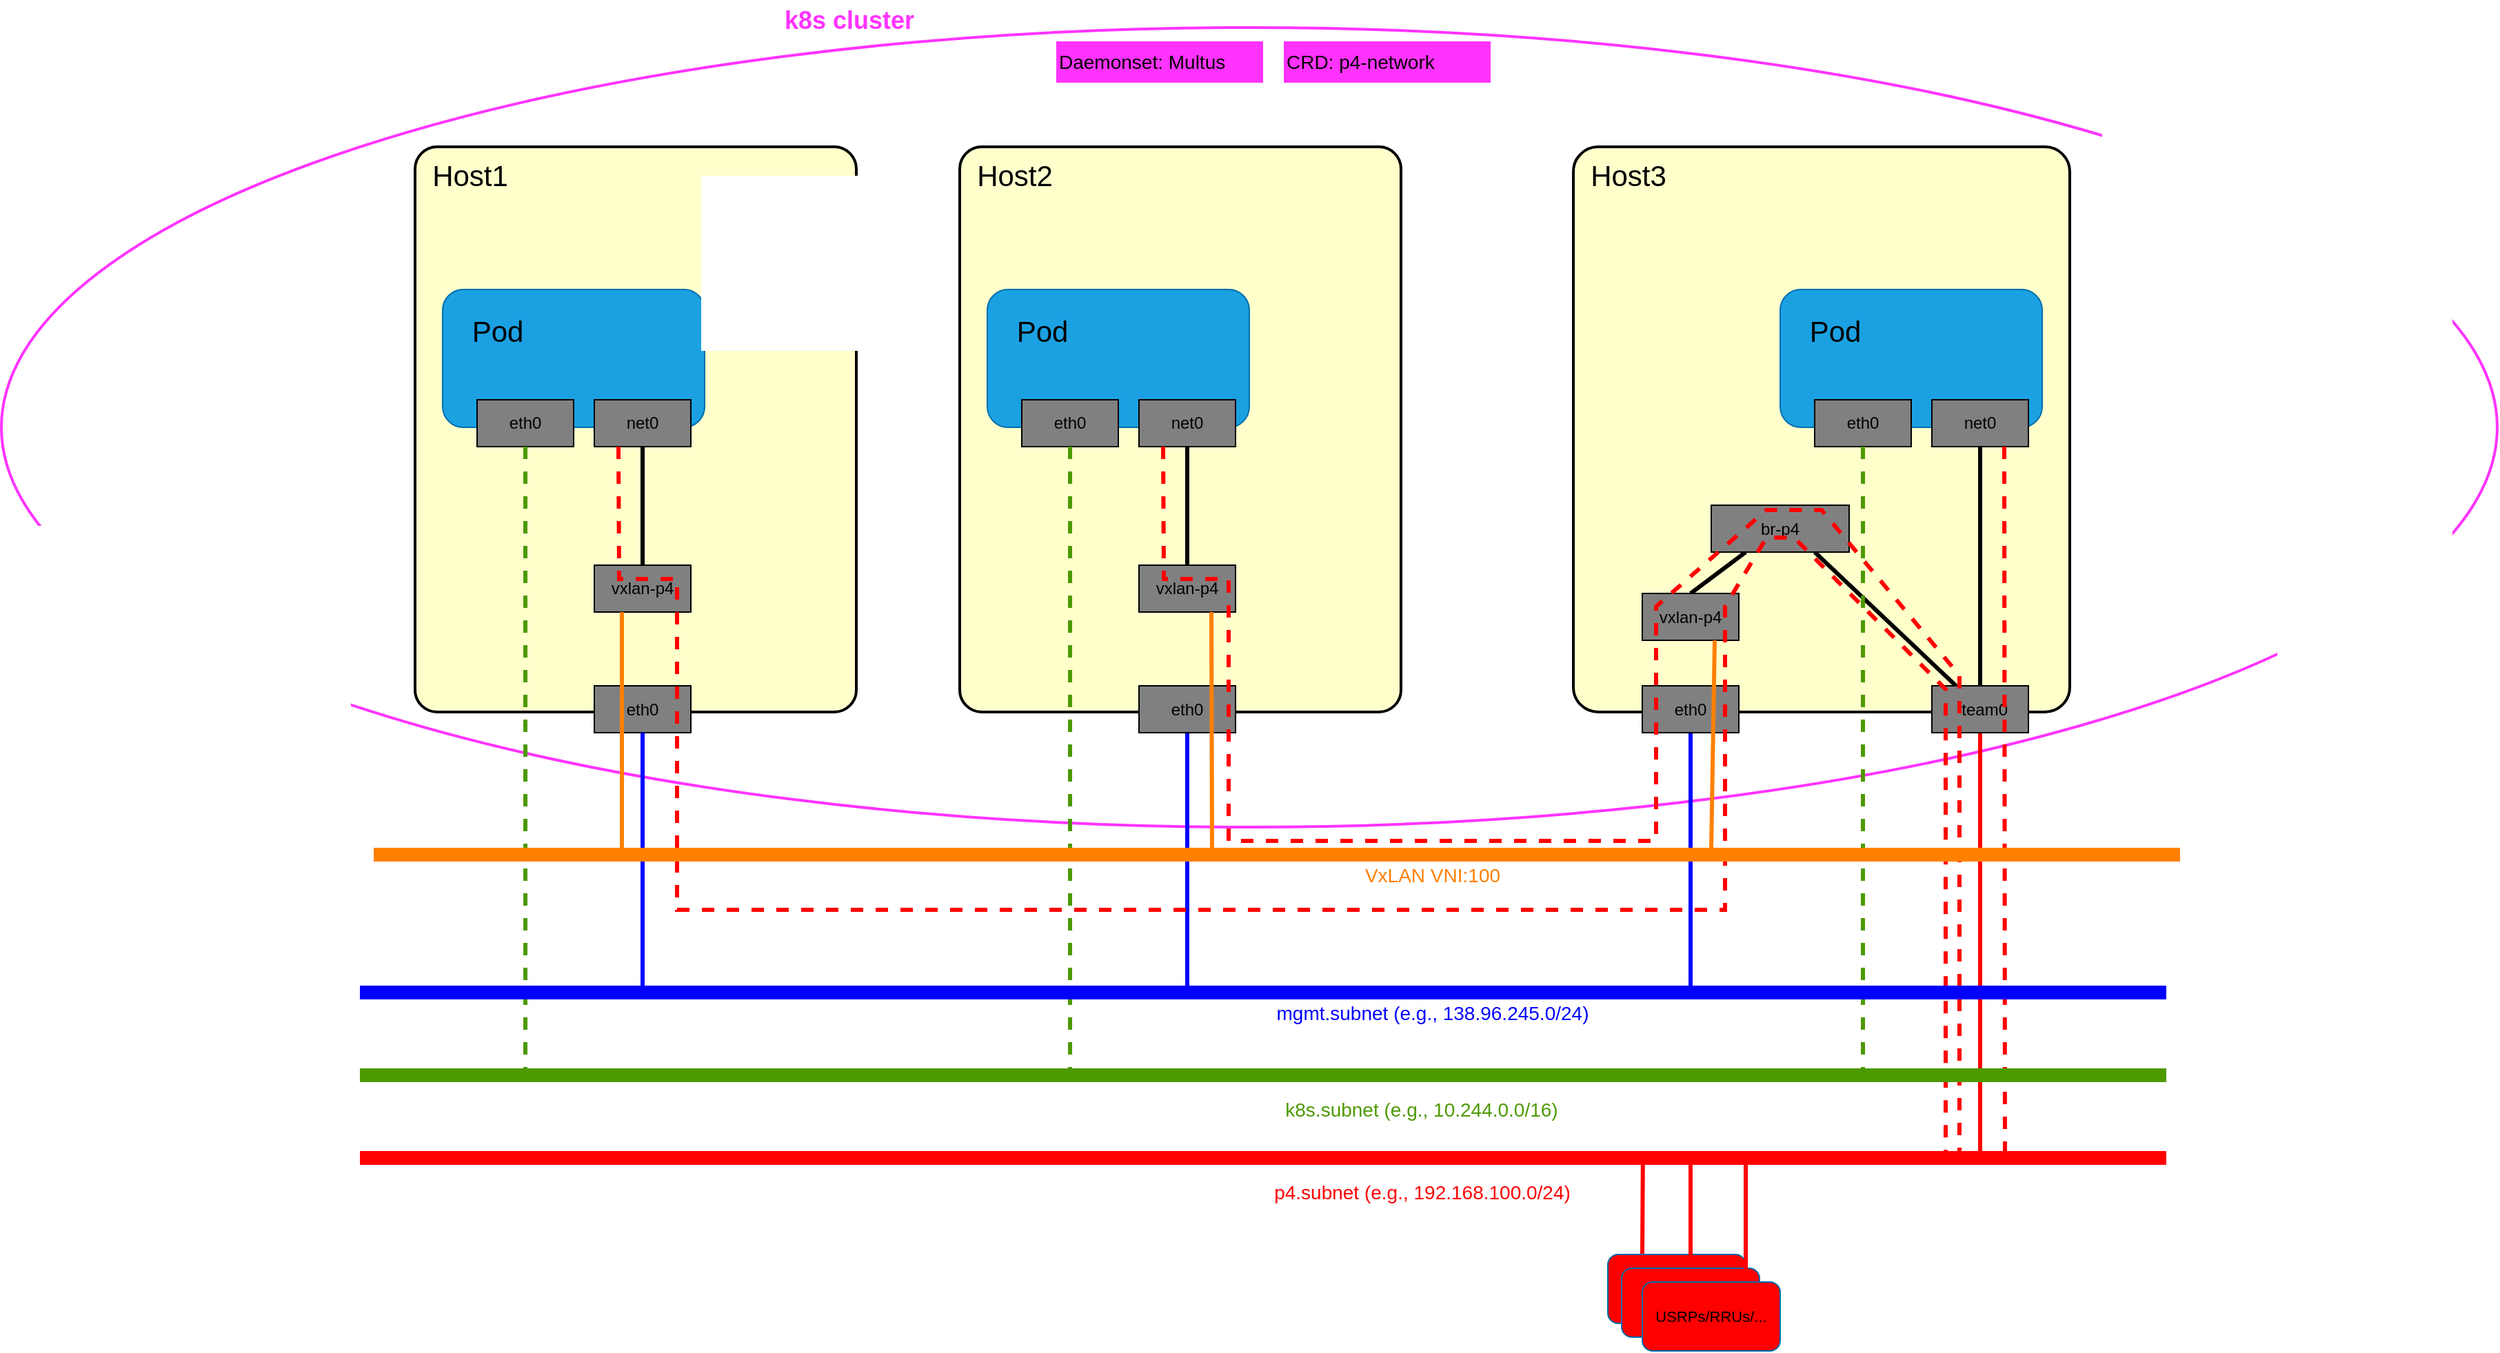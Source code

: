 <mxfile>
    <diagram id="pa_8e8FFVIWdks0BZCUr" name="Page-1">
        <mxGraphModel dx="2514" dy="1085" grid="1" gridSize="10" guides="1" tooltips="1" connect="1" arrows="1" fold="1" page="1" pageScale="1" pageWidth="827" pageHeight="1169" math="0" shadow="0">
            <root>
                <mxCell id="0"/>
                <mxCell id="1" parent="0"/>
                <mxCell id="77" value="" style="ellipse;whiteSpace=wrap;html=1;fontSize=11;fontColor=#000000;strokeColor=#FF33FF;strokeWidth=2;fillColor=none;" parent="1" vertex="1">
                    <mxGeometry x="-540" y="60" width="1810" height="580" as="geometry"/>
                </mxCell>
                <mxCell id="39" value="" style="rounded=1;whiteSpace=wrap;html=1;fontSize=14;fontColor=#ffffff;strokeColor=#000000;fillColor=#FFFFCC;arcSize=5;strokeWidth=2;" parent="1" vertex="1">
                    <mxGeometry x="600" y="146.5" width="360" height="410" as="geometry"/>
                </mxCell>
                <mxCell id="40" value="Host3" style="text;html=1;align=center;verticalAlign=middle;whiteSpace=wrap;rounded=0;fontColor=#000000;fontSize=21;" parent="1" vertex="1">
                    <mxGeometry x="610" y="151.5" width="60" height="30" as="geometry"/>
                </mxCell>
                <mxCell id="20" value="" style="rounded=1;whiteSpace=wrap;html=1;fontSize=14;fontColor=#ffffff;strokeColor=#000000;fillColor=#FFFFCC;arcSize=5;strokeWidth=2;" parent="1" vertex="1">
                    <mxGeometry x="155" y="146.5" width="320" height="410" as="geometry"/>
                </mxCell>
                <mxCell id="11" value="Daemonset: Multus" style="text;html=1;strokeColor=none;fillColor=#FF33FF;align=left;verticalAlign=middle;whiteSpace=wrap;rounded=0;fontSize=14;fontColor=#000000;" parent="1" vertex="1">
                    <mxGeometry x="225" y="70" width="150" height="30" as="geometry"/>
                </mxCell>
                <mxCell id="12" value="" style="rounded=1;whiteSpace=wrap;html=1;fillColor=#1ba1e2;fontColor=#ffffff;strokeColor=#006EAF;" parent="1" vertex="1">
                    <mxGeometry x="175" y="250" width="190" height="100" as="geometry"/>
                </mxCell>
                <mxCell id="13" value="Pod" style="text;html=1;align=center;verticalAlign=middle;whiteSpace=wrap;rounded=0;fontColor=#000000;fontSize=21;" parent="1" vertex="1">
                    <mxGeometry x="185" y="265" width="60" height="30" as="geometry"/>
                </mxCell>
                <mxCell id="16" value="eth0" style="rounded=0;whiteSpace=wrap;html=1;fillColor=#808080;strokeColor=#000000;" parent="1" vertex="1">
                    <mxGeometry x="200" y="330" width="70" height="34" as="geometry"/>
                </mxCell>
                <mxCell id="22" style="edgeStyle=none;html=1;exitX=0.5;exitY=1;exitDx=0;exitDy=0;entryX=0.5;entryY=0;entryDx=0;entryDy=0;fontSize=14;fontColor=#000000;rounded=0;endArrow=none;endFill=0;strokeWidth=3;strokeColor=#000000;" parent="1" source="17" target="21" edge="1">
                    <mxGeometry relative="1" as="geometry"/>
                </mxCell>
                <mxCell id="17" value="net0" style="rounded=0;whiteSpace=wrap;html=1;fillColor=#808080;strokeColor=#000000;" parent="1" vertex="1">
                    <mxGeometry x="285" y="330" width="70" height="34" as="geometry"/>
                </mxCell>
                <mxCell id="19" value="CRD: p4-network" style="text;html=1;strokeColor=none;fillColor=#FF33FF;align=left;verticalAlign=middle;whiteSpace=wrap;rounded=0;fontSize=14;fontColor=#000000;" parent="1" vertex="1">
                    <mxGeometry x="390" y="70" width="150" height="30" as="geometry"/>
                </mxCell>
                <mxCell id="21" value="vxlan-p4" style="rounded=0;whiteSpace=wrap;html=1;fillColor=#808080;strokeColor=#000000;" parent="1" vertex="1">
                    <mxGeometry x="285" y="450" width="70" height="34" as="geometry"/>
                </mxCell>
                <mxCell id="23" value="Host2" style="text;html=1;align=center;verticalAlign=middle;whiteSpace=wrap;rounded=0;fontColor=#000000;fontSize=21;" parent="1" vertex="1">
                    <mxGeometry x="165" y="151.5" width="60" height="30" as="geometry"/>
                </mxCell>
                <mxCell id="54" style="edgeStyle=none;curved=1;html=1;exitX=0.5;exitY=1;exitDx=0;exitDy=0;fontSize=14;fontColor=#0000FF;endArrow=none;endFill=0;strokeColor=#0000FF;strokeWidth=3;" parent="1" source="24" edge="1">
                    <mxGeometry relative="1" as="geometry">
                        <mxPoint x="320" y="760" as="targetPoint"/>
                    </mxGeometry>
                </mxCell>
                <mxCell id="24" value="eth0" style="rounded=0;whiteSpace=wrap;html=1;fillColor=#808080;strokeColor=#000000;" parent="1" vertex="1">
                    <mxGeometry x="285" y="537.5" width="70" height="34" as="geometry"/>
                </mxCell>
                <mxCell id="36" style="edgeStyle=none;rounded=0;html=1;exitX=0.5;exitY=0;exitDx=0;exitDy=0;entryX=0.25;entryY=1;entryDx=0;entryDy=0;fontSize=14;fontColor=#000000;endArrow=none;endFill=0;strokeColor=#000000;strokeWidth=3;" parent="1" source="31" target="34" edge="1">
                    <mxGeometry relative="1" as="geometry"/>
                </mxCell>
                <mxCell id="31" value="vxlan-p4" style="rounded=0;whiteSpace=wrap;html=1;fillColor=#808080;strokeColor=#000000;" parent="1" vertex="1">
                    <mxGeometry x="650" y="470.5" width="70" height="34" as="geometry"/>
                </mxCell>
                <mxCell id="37" style="edgeStyle=none;rounded=0;html=1;exitX=0.75;exitY=1;exitDx=0;exitDy=0;entryX=0.25;entryY=0;entryDx=0;entryDy=0;fontSize=14;fontColor=#000000;endArrow=none;endFill=0;strokeColor=#000000;strokeWidth=3;" parent="1" source="34" target="35" edge="1">
                    <mxGeometry relative="1" as="geometry"/>
                </mxCell>
                <mxCell id="34" value="br-p4" style="rounded=0;whiteSpace=wrap;html=1;fillColor=#808080;strokeColor=#000000;" parent="1" vertex="1">
                    <mxGeometry x="700" y="406.5" width="100" height="34" as="geometry"/>
                </mxCell>
                <mxCell id="51" style="edgeStyle=none;curved=1;html=1;exitX=0.5;exitY=1;exitDx=0;exitDy=0;fontSize=14;fontColor=#4D9900;endArrow=none;endFill=0;strokeColor=#FF0000;strokeWidth=3;" parent="1" source="35" edge="1">
                    <mxGeometry relative="1" as="geometry">
                        <mxPoint x="895" y="880" as="targetPoint"/>
                    </mxGeometry>
                </mxCell>
                <mxCell id="35" value="&amp;nbsp; team0" style="rounded=0;whiteSpace=wrap;html=1;fillColor=#808080;strokeColor=#000000;" parent="1" vertex="1">
                    <mxGeometry x="860" y="537.5" width="70" height="34" as="geometry"/>
                </mxCell>
                <mxCell id="41" value="" style="endArrow=none;html=1;rounded=0;fontSize=14;fontColor=#000000;strokeColor=#FF0000;strokeWidth=10;" parent="1" edge="1">
                    <mxGeometry width="50" height="50" relative="1" as="geometry">
                        <mxPoint x="-280" y="880" as="sourcePoint"/>
                        <mxPoint x="1030" y="880" as="targetPoint"/>
                    </mxGeometry>
                </mxCell>
                <mxCell id="42" value="p4.subnet (e.g., 192.168.100.0/24)" style="text;html=1;strokeColor=none;fillColor=none;align=center;verticalAlign=middle;whiteSpace=wrap;rounded=0;fontSize=14;fontColor=#FF0000;" parent="1" vertex="1">
                    <mxGeometry x="347.5" y="890" width="285" height="30" as="geometry"/>
                </mxCell>
                <mxCell id="55" style="edgeStyle=none;curved=1;html=1;exitX=0.5;exitY=1;exitDx=0;exitDy=0;fontSize=14;fontColor=#0000FF;endArrow=none;endFill=0;strokeColor=#0000FF;strokeWidth=3;" parent="1" source="46" edge="1">
                    <mxGeometry relative="1" as="geometry">
                        <mxPoint x="685" y="760" as="targetPoint"/>
                    </mxGeometry>
                </mxCell>
                <mxCell id="46" value="eth0" style="rounded=0;whiteSpace=wrap;html=1;fillColor=#808080;strokeColor=#000000;" parent="1" vertex="1">
                    <mxGeometry x="650" y="537.5" width="70" height="34" as="geometry"/>
                </mxCell>
                <mxCell id="45" style="edgeStyle=none;html=1;exitX=0.75;exitY=1;exitDx=0;exitDy=0;fontSize=14;fontColor=#000000;endArrow=none;endFill=0;strokeColor=#FF8000;strokeWidth=3;rounded=0;" parent="1" source="21" edge="1">
                    <mxGeometry relative="1" as="geometry">
                        <Array as="points"/>
                        <mxPoint x="338" y="660" as="targetPoint"/>
                    </mxGeometry>
                </mxCell>
                <mxCell id="48" value="k8s.subnet (e.g., 10.244.0.0/16)" style="text;html=1;strokeColor=none;fillColor=none;align=center;verticalAlign=middle;whiteSpace=wrap;rounded=0;fontSize=14;fontColor=#4D9900;" parent="1" vertex="1">
                    <mxGeometry x="340" y="830" width="300" height="30" as="geometry"/>
                </mxCell>
                <mxCell id="49" style="edgeStyle=none;html=1;exitX=0.5;exitY=1;exitDx=0;exitDy=0;dashed=1;fontSize=14;fontColor=#4D9900;endArrow=none;endFill=0;strokeColor=#4D9900;strokeWidth=3;rounded=0;" parent="1" source="16" edge="1">
                    <mxGeometry relative="1" as="geometry">
                        <mxPoint x="235" y="820" as="targetPoint"/>
                        <Array as="points"/>
                    </mxGeometry>
                </mxCell>
                <mxCell id="53" value="mgmt.subnet (e.g., 138.96.245.0/24)" style="text;html=1;strokeColor=none;fillColor=none;align=center;verticalAlign=middle;whiteSpace=wrap;rounded=0;fontSize=14;fontColor=#0000FF;" parent="1" vertex="1">
                    <mxGeometry x="347.5" y="760" width="300" height="30" as="geometry"/>
                </mxCell>
                <mxCell id="57" style="edgeStyle=none;html=1;exitX=0.25;exitY=1;exitDx=0;exitDy=0;fontSize=14;fontColor=#0000FF;endArrow=none;endFill=0;strokeColor=#FF0000;strokeWidth=3;dashed=1;rounded=0;" parent="1" source="17" edge="1">
                    <mxGeometry relative="1" as="geometry">
                        <mxPoint x="880" y="880" as="targetPoint"/>
                        <Array as="points">
                            <mxPoint x="303" y="460"/>
                            <mxPoint x="350" y="460"/>
                            <mxPoint x="350" y="650"/>
                            <mxPoint x="660" y="650"/>
                            <mxPoint x="660" y="480"/>
                            <mxPoint x="740" y="410"/>
                            <mxPoint x="780" y="410"/>
                            <mxPoint x="880" y="530"/>
                        </Array>
                    </mxGeometry>
                </mxCell>
                <mxCell id="62" style="edgeStyle=none;rounded=0;html=1;exitX=0.25;exitY=0;exitDx=0;exitDy=0;fontSize=11;fontColor=#000000;endArrow=none;endFill=0;strokeColor=#FF0000;strokeWidth=3;" parent="1" source="58" edge="1">
                    <mxGeometry relative="1" as="geometry">
                        <mxPoint x="650.429" y="880" as="targetPoint"/>
                    </mxGeometry>
                </mxCell>
                <mxCell id="58" value="" style="rounded=1;whiteSpace=wrap;html=1;fillColor=#FF0000;fontColor=#ffffff;strokeColor=#006EAF;" parent="1" vertex="1">
                    <mxGeometry x="625" y="950" width="100" height="50" as="geometry"/>
                </mxCell>
                <mxCell id="63" style="edgeStyle=none;rounded=0;html=1;exitX=0.5;exitY=0;exitDx=0;exitDy=0;fontSize=11;fontColor=#000000;endArrow=none;endFill=0;strokeColor=#FF0000;strokeWidth=3;" parent="1" source="59" edge="1">
                    <mxGeometry relative="1" as="geometry">
                        <mxPoint x="685" y="880" as="targetPoint"/>
                    </mxGeometry>
                </mxCell>
                <mxCell id="59" value="" style="rounded=1;whiteSpace=wrap;html=1;fillColor=#FF0000;fontColor=#ffffff;strokeColor=#006EAF;" parent="1" vertex="1">
                    <mxGeometry x="635" y="960" width="100" height="50" as="geometry"/>
                </mxCell>
                <mxCell id="64" style="edgeStyle=none;rounded=0;html=1;exitX=0.75;exitY=0;exitDx=0;exitDy=0;fontSize=11;fontColor=#000000;endArrow=none;endFill=0;strokeColor=#FF0000;strokeWidth=3;" parent="1" source="60" edge="1">
                    <mxGeometry relative="1" as="geometry">
                        <mxPoint x="725" y="880" as="targetPoint"/>
                    </mxGeometry>
                </mxCell>
                <mxCell id="60" value="" style="rounded=1;whiteSpace=wrap;html=1;fillColor=#FF0000;fontColor=#ffffff;strokeColor=#006EAF;" parent="1" vertex="1">
                    <mxGeometry x="650" y="970" width="100" height="50" as="geometry"/>
                </mxCell>
                <mxCell id="61" value="USRPs/RRUs/..." style="text;html=1;strokeColor=none;fillColor=none;align=center;verticalAlign=middle;whiteSpace=wrap;rounded=0;fontSize=11;fontColor=#000000;" parent="1" vertex="1">
                    <mxGeometry x="670" y="980" width="60" height="30" as="geometry"/>
                </mxCell>
                <mxCell id="65" value="" style="rounded=1;whiteSpace=wrap;html=1;fontSize=14;fontColor=#ffffff;strokeColor=#000000;fillColor=#FFFFCC;arcSize=5;strokeWidth=2;" parent="1" vertex="1">
                    <mxGeometry x="-240" y="146.5" width="320" height="410" as="geometry"/>
                </mxCell>
                <mxCell id="66" value="" style="rounded=1;whiteSpace=wrap;html=1;fillColor=#1ba1e2;fontColor=#ffffff;strokeColor=#006EAF;" parent="1" vertex="1">
                    <mxGeometry x="-220" y="250" width="190" height="100" as="geometry"/>
                </mxCell>
                <mxCell id="67" value="Pod" style="text;html=1;align=center;verticalAlign=middle;whiteSpace=wrap;rounded=0;fontColor=#000000;fontSize=21;" parent="1" vertex="1">
                    <mxGeometry x="-210" y="265" width="60" height="30" as="geometry"/>
                </mxCell>
                <mxCell id="68" value="eth0" style="rounded=0;whiteSpace=wrap;html=1;fillColor=#808080;strokeColor=#000000;" parent="1" vertex="1">
                    <mxGeometry x="-195" y="330" width="70" height="34" as="geometry"/>
                </mxCell>
                <mxCell id="69" style="edgeStyle=none;html=1;exitX=0.5;exitY=1;exitDx=0;exitDy=0;entryX=0.5;entryY=0;entryDx=0;entryDy=0;fontSize=14;fontColor=#000000;rounded=0;endArrow=none;endFill=0;strokeWidth=3;strokeColor=#000000;" parent="1" source="70" target="71" edge="1">
                    <mxGeometry relative="1" as="geometry"/>
                </mxCell>
                <mxCell id="70" value="net0" style="rounded=0;whiteSpace=wrap;html=1;fillColor=#808080;strokeColor=#000000;" parent="1" vertex="1">
                    <mxGeometry x="-110" y="330" width="70" height="34" as="geometry"/>
                </mxCell>
                <mxCell id="71" value="vxlan-p4" style="rounded=0;whiteSpace=wrap;html=1;fillColor=#808080;strokeColor=#000000;" parent="1" vertex="1">
                    <mxGeometry x="-110" y="450" width="70" height="34" as="geometry"/>
                </mxCell>
                <mxCell id="72" value="Host1" style="text;html=1;align=center;verticalAlign=middle;whiteSpace=wrap;rounded=0;fontColor=#000000;fontSize=21;" parent="1" vertex="1">
                    <mxGeometry x="-230" y="151.5" width="60" height="30" as="geometry"/>
                </mxCell>
                <mxCell id="73" value="eth0" style="rounded=0;whiteSpace=wrap;html=1;fillColor=#808080;strokeColor=#000000;" parent="1" vertex="1">
                    <mxGeometry x="-110" y="537.5" width="70" height="34" as="geometry"/>
                </mxCell>
                <mxCell id="74" style="edgeStyle=none;html=1;exitX=0.25;exitY=1;exitDx=0;exitDy=0;fontSize=14;fontColor=#0000FF;endArrow=none;endFill=0;strokeColor=#FF0000;strokeWidth=3;dashed=1;rounded=0;" parent="1" source="70" edge="1">
                    <mxGeometry relative="1" as="geometry">
                        <mxPoint x="870" y="880" as="targetPoint"/>
                        <mxPoint x="-57.5" y="430.5" as="sourcePoint"/>
                        <Array as="points">
                            <mxPoint x="-92" y="460"/>
                            <mxPoint x="-50" y="460"/>
                            <mxPoint x="-50" y="700"/>
                            <mxPoint x="710" y="700"/>
                            <mxPoint x="710" y="480"/>
                            <mxPoint x="740" y="430"/>
                            <mxPoint x="760" y="430"/>
                            <mxPoint x="870" y="540"/>
                        </Array>
                    </mxGeometry>
                </mxCell>
                <mxCell id="75" style="edgeStyle=none;html=1;exitX=0.5;exitY=1;exitDx=0;exitDy=0;dashed=1;fontSize=14;fontColor=#4D9900;endArrow=none;endFill=0;strokeColor=#4D9900;strokeWidth=3;rounded=0;" parent="1" source="68" edge="1">
                    <mxGeometry relative="1" as="geometry">
                        <mxPoint x="-160" y="820" as="targetPoint"/>
                        <mxPoint x="-170" y="430.5" as="sourcePoint"/>
                        <Array as="points"/>
                    </mxGeometry>
                </mxCell>
                <mxCell id="76" style="edgeStyle=none;html=1;fontSize=14;fontColor=#000000;endArrow=none;endFill=0;strokeColor=#FF8000;strokeWidth=3;rounded=0;" parent="1" edge="1">
                    <mxGeometry relative="1" as="geometry">
                        <mxPoint x="-90" y="484" as="sourcePoint"/>
                        <mxPoint x="-90" y="660" as="targetPoint"/>
                        <Array as="points"/>
                    </mxGeometry>
                </mxCell>
                <mxCell id="78" style="edgeStyle=none;curved=1;html=1;exitX=0.5;exitY=1;exitDx=0;exitDy=0;fontSize=14;fontColor=#0000FF;endArrow=none;endFill=0;strokeColor=#0000FF;strokeWidth=3;" parent="1" source="73" edge="1">
                    <mxGeometry relative="1" as="geometry">
                        <mxPoint x="-75" y="760" as="targetPoint"/>
                        <mxPoint x="-75.43" y="581.5" as="sourcePoint"/>
                    </mxGeometry>
                </mxCell>
                <mxCell id="81" value="k8s cluster" style="text;html=1;strokeColor=none;fillColor=none;align=center;verticalAlign=middle;whiteSpace=wrap;rounded=0;fontSize=18;fontColor=#FF33FF;fontStyle=1" parent="1" vertex="1">
                    <mxGeometry y="40" width="150" height="30" as="geometry"/>
                </mxCell>
                <mxCell id="82" value="" style="rounded=1;whiteSpace=wrap;html=1;fillColor=#1ba1e2;fontColor=#ffffff;strokeColor=#006EAF;" parent="1" vertex="1">
                    <mxGeometry x="750" y="250" width="190" height="100" as="geometry"/>
                </mxCell>
                <mxCell id="83" value="Pod" style="text;html=1;align=center;verticalAlign=middle;whiteSpace=wrap;rounded=0;fontColor=#000000;fontSize=21;" parent="1" vertex="1">
                    <mxGeometry x="760" y="265" width="60" height="30" as="geometry"/>
                </mxCell>
                <mxCell id="84" value="eth0" style="rounded=0;whiteSpace=wrap;html=1;fillColor=#808080;strokeColor=#000000;" parent="1" vertex="1">
                    <mxGeometry x="775" y="330" width="70" height="34" as="geometry"/>
                </mxCell>
                <mxCell id="88" style="edgeStyle=none;rounded=0;html=1;exitX=0.5;exitY=1;exitDx=0;exitDy=0;entryX=0.5;entryY=0;entryDx=0;entryDy=0;fontSize=18;fontColor=#FF33FF;endArrow=none;endFill=0;strokeColor=#000000;strokeWidth=3;" parent="1" source="85" target="35" edge="1">
                    <mxGeometry relative="1" as="geometry"/>
                </mxCell>
                <mxCell id="85" value="net0" style="rounded=0;whiteSpace=wrap;html=1;fillColor=#808080;strokeColor=#000000;" parent="1" vertex="1">
                    <mxGeometry x="860" y="330" width="70" height="34" as="geometry"/>
                </mxCell>
                <mxCell id="87" style="edgeStyle=none;html=1;dashed=1;fontSize=14;fontColor=#4D9900;endArrow=none;endFill=0;strokeColor=#4D9900;strokeWidth=3;rounded=0;" parent="1" source="84" edge="1">
                    <mxGeometry relative="1" as="geometry">
                        <mxPoint x="810" y="820" as="targetPoint"/>
                        <mxPoint x="890" y="460" as="sourcePoint"/>
                        <Array as="points"/>
                    </mxGeometry>
                </mxCell>
                <mxCell id="89" style="edgeStyle=none;html=1;fontSize=14;fontColor=#0000FF;endArrow=none;endFill=0;strokeColor=#FF0000;strokeWidth=3;dashed=1;rounded=0;exitX=0.75;exitY=1;exitDx=0;exitDy=0;" parent="1" source="85" edge="1">
                    <mxGeometry relative="1" as="geometry">
                        <mxPoint x="913" y="880" as="targetPoint"/>
                        <mxPoint x="312.5" y="374" as="sourcePoint"/>
                        <Array as="points"/>
                    </mxGeometry>
                </mxCell>
                <mxCell id="47" value="" style="endArrow=none;html=1;rounded=0;fontSize=14;fontColor=#000000;strokeColor=#4D9900;strokeWidth=10;fillColor=#60a917;" parent="1" edge="1">
                    <mxGeometry width="50" height="50" relative="1" as="geometry">
                        <mxPoint x="-280" y="820" as="sourcePoint"/>
                        <mxPoint x="1030" y="820" as="targetPoint"/>
                    </mxGeometry>
                </mxCell>
                <mxCell id="52" value="" style="endArrow=none;html=1;rounded=0;fontSize=14;fontColor=#000000;strokeColor=#0000FF;strokeWidth=10;fillColor=#60a917;" parent="1" edge="1">
                    <mxGeometry width="50" height="50" relative="1" as="geometry">
                        <mxPoint x="-280" y="760" as="sourcePoint"/>
                        <mxPoint x="1030" y="760" as="targetPoint"/>
                    </mxGeometry>
                </mxCell>
                <mxCell id="90" value="VxLAN VNI:100" style="text;html=1;strokeColor=none;fillColor=none;align=center;verticalAlign=middle;whiteSpace=wrap;rounded=0;fontSize=14;fontColor=#FF8000;" vertex="1" parent="1">
                    <mxGeometry x="347.5" y="660" width="300" height="30" as="geometry"/>
                </mxCell>
                <mxCell id="91" value="" style="endArrow=none;html=1;rounded=0;fontSize=14;fontColor=#000000;strokeColor=#FF8000;strokeWidth=10;fillColor=#60a917;" edge="1" parent="1">
                    <mxGeometry width="50" height="50" relative="1" as="geometry">
                        <mxPoint x="-270" y="660" as="sourcePoint"/>
                        <mxPoint x="1040.0" y="660" as="targetPoint"/>
                    </mxGeometry>
                </mxCell>
                <mxCell id="92" style="edgeStyle=none;html=1;fontSize=14;fontColor=#000000;endArrow=none;endFill=0;strokeColor=#FF8000;strokeWidth=3;rounded=0;exitX=0.75;exitY=1;exitDx=0;exitDy=0;" edge="1" parent="1" source="31">
                    <mxGeometry relative="1" as="geometry">
                        <mxPoint x="-80" y="494" as="sourcePoint"/>
                        <mxPoint x="700" y="656" as="targetPoint"/>
                        <Array as="points"/>
                    </mxGeometry>
                </mxCell>
            </root>
        </mxGraphModel>
    </diagram>
</mxfile>